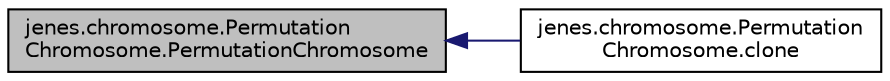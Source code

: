 digraph "jenes.chromosome.PermutationChromosome.PermutationChromosome"
{
  edge [fontname="Helvetica",fontsize="10",labelfontname="Helvetica",labelfontsize="10"];
  node [fontname="Helvetica",fontsize="10",shape=record];
  rankdir="LR";
  Node1 [label="jenes.chromosome.Permutation\lChromosome.PermutationChromosome",height=0.2,width=0.4,color="black", fillcolor="grey75", style="filled" fontcolor="black"];
  Node1 -> Node2 [dir="back",color="midnightblue",fontsize="10",style="solid"];
  Node2 [label="jenes.chromosome.Permutation\lChromosome.clone",height=0.2,width=0.4,color="black", fillcolor="white", style="filled",URL="$classjenes_1_1chromosome_1_1_permutation_chromosome.html#a026be97457b0600bf9c4467e34073e93"];
}
